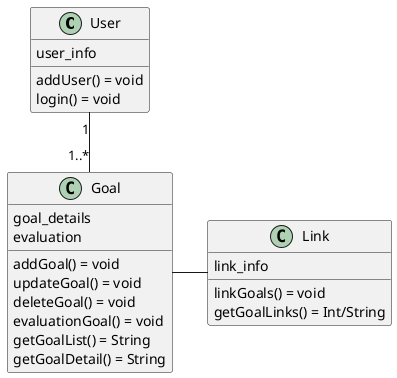@startuml

class User {
    user_info
    addUser() = void
    login() = void
}

class Goal {
    goal_details
    evaluation
    addGoal() = void
    updateGoal() = void
    deleteGoal() = void
    evaluationGoal() = void
    getGoalList() = String
    getGoalDetail() = String
}

class Link {
    link_info
    linkGoals() = void
    getGoalLinks() = Int/String
}

User "1" -- "1..*" Goal
Goal -r- Link

@enduml